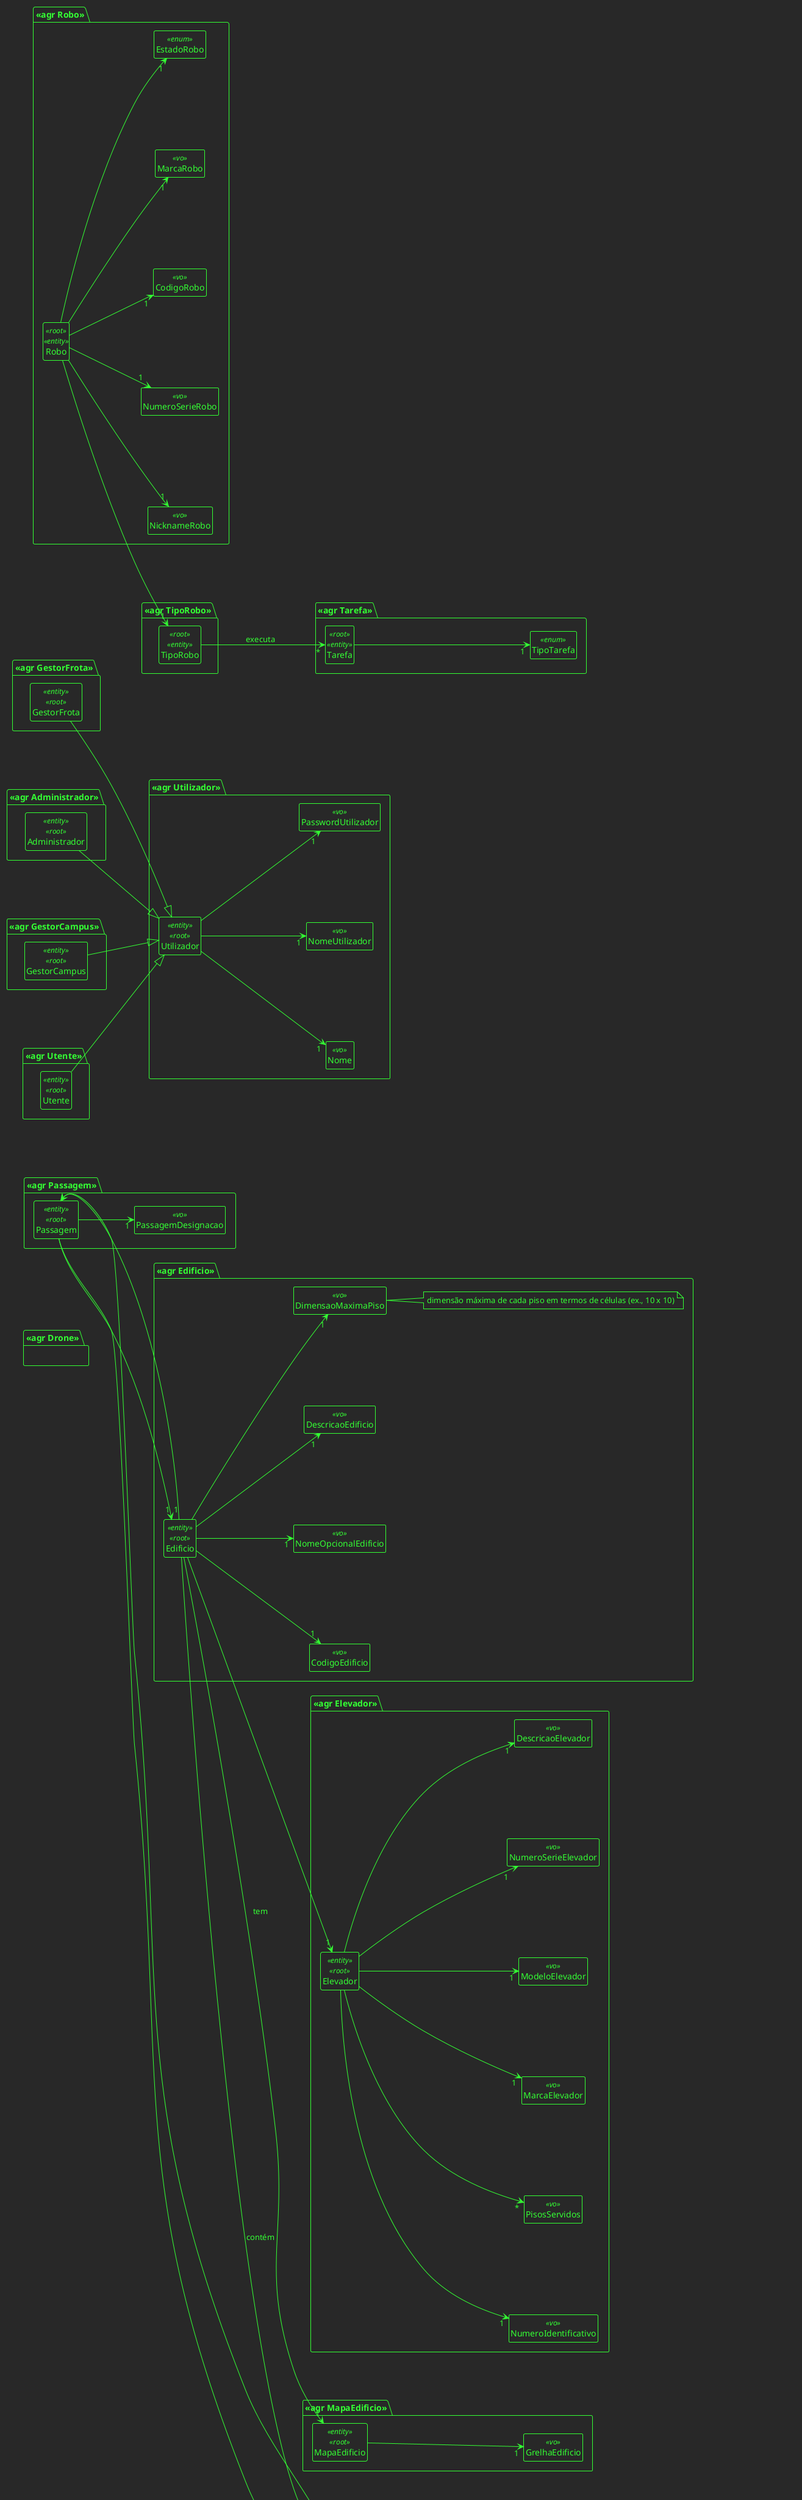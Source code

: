 @startuml DDD

hide circle
hide fields

!theme crt-green
skinparam nodesep 150
hide empty members
left to right direction

'o código do edificio é obrigatório, no máximo 5 caracteres, letras e digitos, podendo conter espaços no meio
'o nome do edificio é opcional, no máximo 50 caracteres alfanuméricos
package "<<agr Edificio>>"{
    class Edificio<<entity>><<root>>{}
    class CodigoEdificio<<vo>>{}
    class NomeOpcionalEdificio<<vo>>{}
    class DescricaoEdificio<<vo>>{}
    class DimensaoMaximaPiso<<vo>>{}
    note right{
        dimensão máxima de cada piso em termos de células (ex., 10 x 10)
    }

    Edificio --> "1" CodigoEdificio
    Edificio --> "1" NomeOpcionalEdificio
    Edificio --> "1" DescricaoEdificio
    Edificio --> "1" DimensaoMaximaPiso
}

package "<<agr Elevador>>"{
    class Elevador<<entity>><<root>>{}
    class NumeroIdentificativo<<vo>>{}
    class PisosServidos<<vo>>{}
    class MarcaElevador<<vo>>{}
    class ModeloElevador<<vo>>{}
    class NumeroSerieElevador<<vo>>{}
    class DescricaoElevador<<vo>>{}

    Edificio --> "1" Elevador
    Elevador --> "1" NumeroIdentificativo
    Elevador --> "*" PisosServidos
    Elevador --> "1" MarcaElevador
    Elevador --> "1" ModeloElevador
    Elevador --> "1" NumeroSerieElevador
    Elevador --> "1" DescricaoElevador
}

' Faz sentido ser um agregado à parte por estar sujeito a mudanças, obras por exemplo. Confirmar.
package "<<agr MapaEdificio>>"{
    class MapaEdificio<<entity>><<root>>{}
    class GrelhaEdificio<<vo>>{}

    Edificio --> "1" MapaEdificio : "tem"
    MapaEdificio --> "1" GrelhaEdificio
}

package "<<agr Piso>>"{
    class Piso<<entity>><<root>>{}
    class DesignacaoPiso<<vo>>{}
    class DescricaoPiso<<vo>>{}

    Edificio --> "*" Piso : "contém"
    Piso --> "1" DesignacaoPiso
    Piso --> "1" DescricaoPiso
}

' Refere-se a Sala/Gabinete
package "<<agr Sala>>"{
    class Sala<<entity>><<root>>{}
    class DesignacaoSala<<vo>>{}
    class CategoriaSala<<enum>>{} 
    class DescricaoSala<<vo>>{}

    Piso --> "*" Sala
    Sala --> "1" DesignacaoSala
    Sala --> "1" CategoriaSala
    Sala --> "1" DescricaoSala
}

package "<<agr Passagem>>"{
    class Passagem<<entity>><<root>>{}
    class PassagemDesignacao<<vo>>{}

    Passagem --> "1" PassagemDesignacao
    Passagem --> "1" Piso
    Passagem <-- "1" Piso 
    Passagem --> "1" Edificio
    Passagem <-- "1" Edificio
}

package "<<agr Utilizador>>"{
    class Utilizador<<entity>><<root>>{}
    class Nome<<vo>>{}
    class NomeUtilizador<<vo>>{}
    class PasswordUtilizador<<vo>>{}

    Utilizador --> "1" Nome
    Utilizador --> "1" NomeUtilizador
    Utilizador --> "1" PasswordUtilizador
}

package "<<agr GestorFrota>>"{
    class GestorFrota <<entity>><<root>> {}
    GestorFrota --|> Utilizador
}

package "<<agr Administrador>>"{
    class Administrador <<entity>><<root>>{}
    Administrador --|> Utilizador
}

package "<<agr GestorCampus>>"{
    class GestorCampus <<entity>><<root>>{}
    GestorCampus --|> Utilizador
}

package "<<agr Utente>>"{
    class Utente <<entity>><<root>>{}
    Utente --|> Utilizador
}

' Faz sentido o drone e o robo existirem por si só?
package "<<agr Drone>>"{

}
package "<<agr Robo>>"{
    class Robo<<root>><<entity>>{}
    class NicknameRobo<<vo>>{}
    class NumeroSerieRobo<<vo>>{}
    class CodigoRobo<<vo>>{}
    class MarcaRobo<<vo>>{}
    'Inibido ou nao
    class EstadoRobo<<enum>>{} 

    Robo --> "1" NicknameRobo
    Robo --> "1" CodigoRobo
    Robo --> "1" NumeroSerieRobo
    Robo --> "1" MarcaRobo
    Robo --> "1" EstadoRobo
}

package "<<agr TipoRobo>>"{
    class TipoRobo<<root>><<entity>>{}


    Robo --> "1" TipoRobo
}

' Tarefas: Vigilância e transporte de objetos
package "<<agr Tarefa>>"{
    class Tarefa<<root>><<entity>>{}
    class TipoTarefa<<enum>>{}

    TipoRobo --> "*" Tarefa : "executa"
    Tarefa --> "1" TipoTarefa
}






@enduml